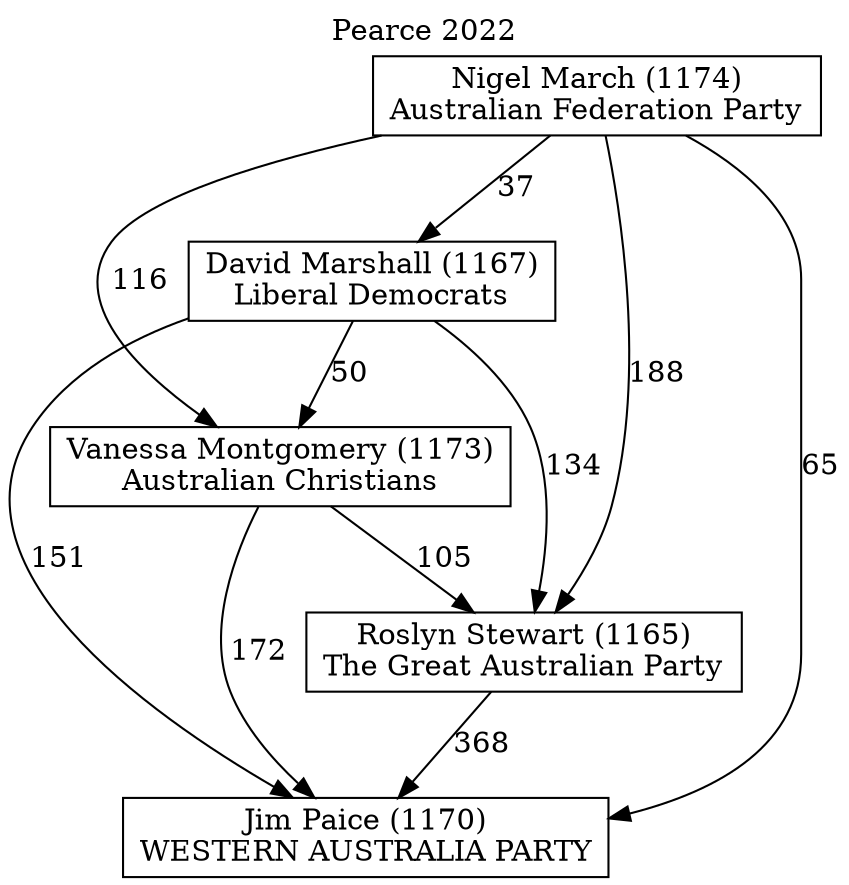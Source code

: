 // House preference flow
digraph "Jim Paice (1170)_Pearce_2022" {
	graph [label="Pearce 2022" labelloc=t mclimit=10]
	node [shape=box]
	"David Marshall (1167)" [label="David Marshall (1167)
Liberal Democrats"]
	"Roslyn Stewart (1165)" [label="Roslyn Stewart (1165)
The Great Australian Party"]
	"Jim Paice (1170)" [label="Jim Paice (1170)
WESTERN AUSTRALIA PARTY"]
	"Nigel March (1174)" [label="Nigel March (1174)
Australian Federation Party"]
	"Vanessa Montgomery (1173)" [label="Vanessa Montgomery (1173)
Australian Christians"]
	"Nigel March (1174)" -> "Roslyn Stewart (1165)" [label=188]
	"Vanessa Montgomery (1173)" -> "Roslyn Stewart (1165)" [label=105]
	"Nigel March (1174)" -> "Vanessa Montgomery (1173)" [label=116]
	"David Marshall (1167)" -> "Roslyn Stewart (1165)" [label=134]
	"Nigel March (1174)" -> "Jim Paice (1170)" [label=65]
	"David Marshall (1167)" -> "Vanessa Montgomery (1173)" [label=50]
	"Vanessa Montgomery (1173)" -> "Jim Paice (1170)" [label=172]
	"Nigel March (1174)" -> "David Marshall (1167)" [label=37]
	"Roslyn Stewart (1165)" -> "Jim Paice (1170)" [label=368]
	"David Marshall (1167)" -> "Jim Paice (1170)" [label=151]
}
